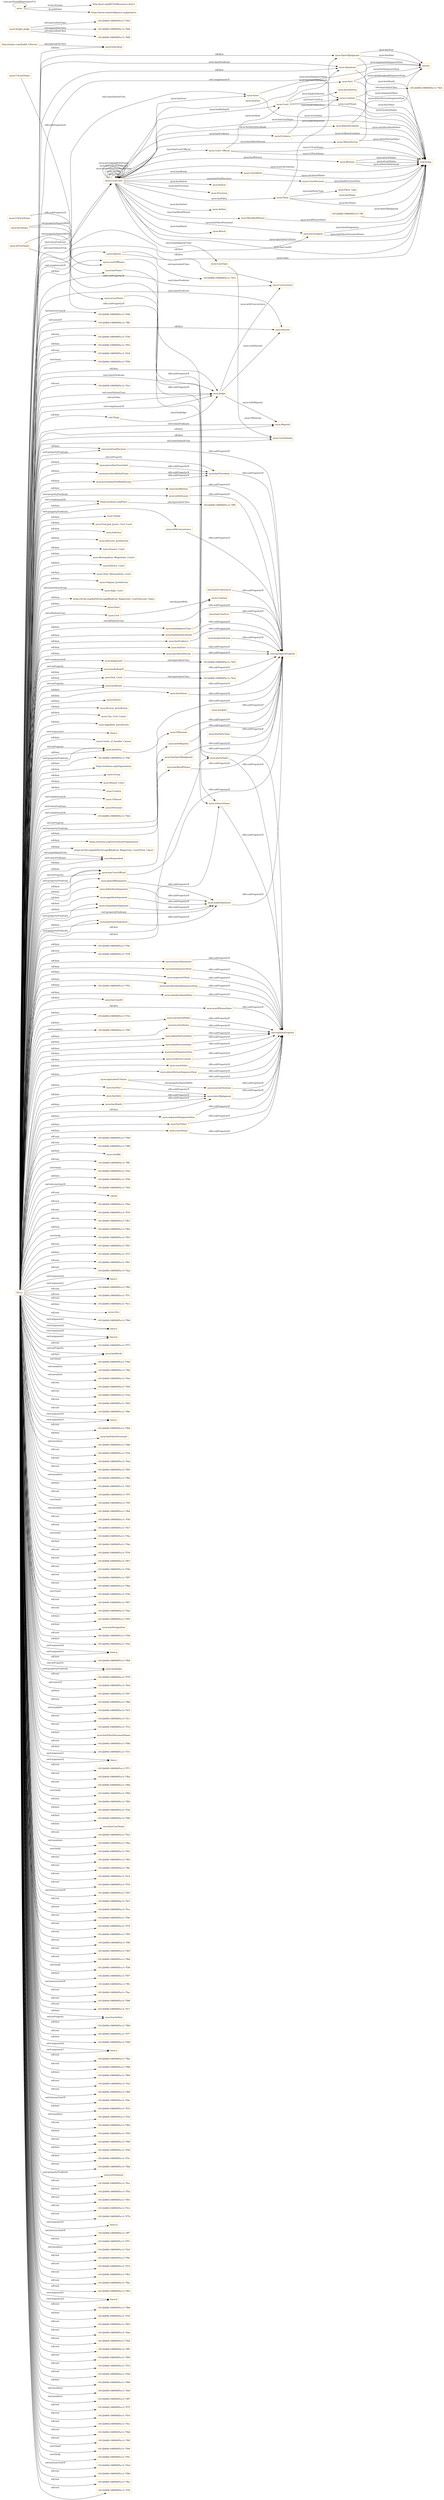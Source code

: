 digraph ar2dtool_diagram { 
rankdir=LR;
size="1501"
node [shape = rectangle, color="orange"]; "nyon:Statue" "-1812b808:1889f485cc3:-7fe3" "nyon:Issue" "nyon:Bench" "nyon:Investigator" "nyon:Party" "nyon:Fact" "nyon:Evidence" "https://schema.org/Place" "-1812b808:1889f485cc3:-7ffc" "nyon:Provision" "nyon:Civil" "nyon:Taluka" "nyon:Principal_Junior_Civil_Court" "nyon:Solicitor" "nyon:Advisory_Jurisdiction" "nyon:DateOfJudgment" "nyon:Single_Judge" "nyon:Session_Court" "nyon:Metropolitan_Magistrate_Courts" "nyon:District_Court" "nyon:Chief_Meterpolitan_Court" "nyon:Original_Jurisdiction" "nyon:RatioDecidendi" "nyon:Court_Official" "nyon:ObiterDictum" "http://xmlns.com/foaf/0.1/Person" "nyon:Court" "nyon:High_Court" "https://w3id.org/def/NyOnLegal#Judicial_Magistrate_Court(Second_Class)" "nyon:State" "nyon:Concurrence" "nyon:Witness" "nyon:CourtCase" "-1812b808:1889f485cc3:-7fcd" "nyon:Location" "nyon:District" "-1812b808:1889f485cc3:-7ff9" "nyon:Review_Jurisdiction" "-1812b808:1889f485cc3:-7fd3" "nyon:City_Civil_Courts" "nyon:Appellant_Jurisdiction" "nyon:Individual" "nyon:Opinion" "nyon:Judge" "nyon:Courts_of_Smaller_Causes" "nyon:Judgement" "nyon:Author" "nyon:Jurisdiction" "-1812b808:1889f485cc3:-7fe4" "-1812b808:1889f485cc3:-7fd4" "-1812b808:1889f485cc3:-7fdf" "https://schema.org/Organization" "nyon:Criminal" "-1812b808:1889f485cc3:-7fd9" "nyon:Group" "nyon:Munsif_Court" "nyon:CaseType" "nyon:CatchWord" "nyon:Dissent" "nyon:Party_Type" "nyon:Country" "nyon:CourtDecision" "nyon:Tribunal" "nyon:Majority" "nyon:Argument" "nyon:Petitioner" "-1812b808:1889f485cc3:-7fd2" "-1812b808:1889f485cc3:-7fe5" "nyon:CaseDomain" "nyon:Sub_Court" "https://schema.org/GovernmentOrganization" "https://w3id.org/def/NyOnLegal#Judicial_Magistrate_Court(First_Class)" "nyon:WordAndPhrase" "nyon:Respondent" ; /*classes style*/
	"nyon:hasCourtOfficial" -> "owl:topObjectProperty" [ label = "rdfs:subPropertyOf" ];
	"nyon:catchwordValue" -> "owl:topDataProperty" [ label = "rdfs:subPropertyOf" ];
	"https://schema.org/Place" -> "-1812b808:1889f485cc3:-7ff9" [ label = "owl:equivalentClass" ];
	"nyon:defendentArgument" -> "nyon:makeArgument" [ label = "rdfs:subPropertyOf" ];
	"nyon:equivalentCitation" -> "nyon:neutralCitations" [ label = "owl:propertyDisjointWith" ];
	"nyon:equivalentCitation" -> "owl:topDataProperty" [ label = "rdfs:subPropertyOf" ];
	"nyon:COFirstName" -> "nyon:courtOffName" [ label = "rdfs:subPropertyOf" ];
	"nyon:locationName" -> "owl:topDataProperty" [ label = "rdfs:subPropertyOf" ];
	"nyon:hasFinalDecision" -> "owl:topObjectProperty" [ label = "rdfs:subPropertyOf" ];
	"nyon:hasJurisdiction" -> "owl:topObjectProperty" [ label = "rdfs:subPropertyOf" ];
	"nyon:obiterDictumValue" -> "owl:topDataProperty" [ label = "rdfs:subPropertyOf" ];
	"nyon:hasPrecedent" -> "owl:topObjectProperty" [ label = "rdfs:subPropertyOf" ];
	"nyon:precedentReliedUpon" -> "nyon:hasPrecedent" [ label = "rdfs:subPropertyOf" ];
	"nyon:" -> "http://purl.org/NET/rdflicense/cc-by4.0" [ label = "terms:license" ];
	"nyon:" -> "https://www.semintelligence.org/projects" [ label = "dc:publisher" ];
	"nyon:" -> "nyon:" [ label = "vann:preferredNamespaceUri" ];
	"nyon:makeArgument" -> "owl:topObjectProperty" [ label = "rdfs:subPropertyOf" ];
	"nyon:finalDecisionValue" -> "owl:topDataProperty" [ label = "rdfs:subPropertyOf" ];
	"nyon:hasWitness" -> "owl:topObjectProperty" [ label = "rdfs:subPropertyOf" ];
	"nyon:appellantArgument" -> "nyon:makeArgument" [ label = "rdfs:subPropertyOf" ];
	"nyon:issueSequenceNum" -> "owl:topDataProperty" [ label = "rdfs:subPropertyOf" ];
	"nyon:partyName" -> "owl:topDataProperty" [ label = "rdfs:subPropertyOf" ];
	"nyon:withDissent" -> "owl:topObjectProperty" [ label = "rdfs:subPropertyOf" ];
	"nyon:withConcurrence" -> "owl:topObjectProperty" [ label = "rdfs:subPropertyOf" ];
	"nyon:evidenceLocation" -> "owl:topDataProperty" [ label = "rdfs:subPropertyOf" ];
	"nyon:hasJudgmentType" -> "owl:topObjectProperty" [ label = "rdfs:subPropertyOf" ];
	"nyon:hasRatioDecidendi" -> "owl:topObjectProperty" [ label = "rdfs:subPropertyOf" ];
	"nyon:hasEvidence" -> "owl:topObjectProperty" [ label = "rdfs:subPropertyOf" ];
	"nyon:hasFact" -> "owl:topObjectProperty" [ label = "rdfs:subPropertyOf" ];
	"nyon:witnessName" -> "owl:topDataProperty" [ label = "rdfs:subPropertyOf" ];
	"nyon:lastName" -> "nyon:partyName" [ label = "rdfs:subPropertyOf" ];
	"nyon:issueValue" -> "owl:topDataProperty" [ label = "rdfs:subPropertyOf" ];
	"nyon:obiterDictumSequenceNum" -> "owl:topDataProperty" [ label = "rdfs:subPropertyOf" ];
	"nyon:worksIn" -> "owl:topObjectProperty" [ label = "rdfs:subPropertyOf" ];
	"nyon:respondentArgument" -> "nyon:makeArgument" [ label = "rdfs:subPropertyOf" ];
	"nyon:Single_Judge" -> "-1812b808:1889f485cc3:-7fd3" [ label = "owl:equivalentClass" ];
	"nyon:Single_Judge" -> "-1812b808:1889f485cc3:-7fd4" [ label = "owl:equivalentClass" ];
	"nyon:Single_Judge" -> "-1812b808:1889f485cc3:-7fd9" [ label = "owl:equivalentClass" ];
	"nyon:hasObiterDictum" -> "owl:topObjectProperty" [ label = "rdfs:subPropertyOf" ];
	"nyon:wLastName" -> "nyon:witnessName" [ label = "rdfs:subPropertyOf" ];
	"nyon:hasRulingOf" -> "owl:topObjectProperty" [ label = "rdfs:subPropertyOf" ];
	"nyon:hasPartyType" -> "owl:topObjectProperty" [ label = "rdfs:subPropertyOf" ];
	"nyon:hasDate" -> "nyon:dateOfJudgment" [ label = "rdfs:subPropertyOf" ];
	"nyon:argumentSequenceNum" -> "owl:topDataProperty" [ label = "rdfs:subPropertyOf" ];
	"nyon:neutralCitations" -> "owl:topDataProperty" [ label = "rdfs:subPropertyOf" ];
	"nyon:hasBench" -> "owl:topObjectProperty" [ label = "rdfs:subPropertyOf" ];
	"nyon:factValue" -> "owl:topDataProperty" [ label = "rdfs:subPropertyOf" ];
	"nyon:courtName" -> "owl:topDataProperty" [ label = "rdfs:subPropertyOf" ];
	"nyon:precendentNotReliedUpon" -> "nyon:hasPrecedent" [ label = "rdfs:subPropertyOf" ];
	"NULL" -> "-1812b808:1889f485cc3:-7f48" [ label = "rdf:rest" ];
	"NULL" -> "-1812b808:1889f485cc3:-7f99" [ label = "rdf:rest" ];
	"NULL" -> "nyon:citedBy" [ label = "rdf:first" ];
	"NULL" -> "nyon:courtOffName" [ label = "rdf:first" ];
	"NULL" -> "nyon:hasMonth" [ label = "rdf:first" ];
	"NULL" -> "-1812b808:1889f485cc3:-7ff0" [ label = "rdf:rest" ];
	"NULL" -> "nyon:Sub_Court" [ label = "rdf:first" ];
	"NULL" -> "-1812b808:1889f485cc3:-7f32" [ label = "swrl:head" ];
	"NULL" -> "-1812b808:1889f485cc3:-7f5b" [ label = "rdf:first" ];
	"NULL" -> "nyon:City_Civil_Courts" [ label = "rdf:first" ];
	"NULL" -> "-1812b808:1889f485cc3:-7fe9" [ label = "owl:intersectionOf" ];
	"NULL" -> "nyon:State" [ label = "rdf:first" ];
	"NULL" -> "nyon:issueValue" [ label = "rdf:first" ];
	"NULL" -> "nyon:witnessStatement" [ label = "rdf:first" ];
	"NULL" -> "rdf:nil" [ label = "rdf:rest" ];
	"NULL" -> "nyon:witnessName" [ label = "rdf:first" ];
	"NULL" -> "-1812b808:1889f485cc3:-7f9a" [ label = "rdf:rest" ];
	"NULL" -> "nyon:Argument" [ label = "swrl:classPredicate" ];
	"NULL" -> "nyon:partyName" [ label = "rdf:first" ];
	"NULL" -> "nyon:Courts_of_Smaller_Causes" [ label = "rdf:first" ];
	"NULL" -> "nyon:Individual" [ label = "rdf:first" ];
	"NULL" -> "-1812b808:1889f485cc3:-7f70" [ label = "rdf:rest" ];
	"NULL" -> "nyon:Judge" [ label = "rdf:first" ];
	"NULL" -> "-1812b808:1889f485cc3:-7fb1" [ label = "rdf:rest" ];
	"NULL" -> "-1812b808:1889f485cc3:-7f62" [ label = "rdf:first" ];
	"NULL" -> "nyon:Majority" [ label = "rdf:first" ];
	"NULL" -> "nyon:hasStatue" [ label = "rdf:first" ];
	"NULL" -> "-1812b808:1889f485cc3:-7f53" [ label = "swrl:body" ];
	"NULL" -> "-1812b808:1889f485cc3:-7fd2" [ label = "owl:complementOf" ];
	"NULL" -> "-1812b808:1889f485cc3:-7f91" [ label = "rdf:rest" ];
	"NULL" -> "-1812b808:1889f485cc3:-7f37" [ label = "rdf:first" ];
	"NULL" -> "nyon:hasPrecedent" [ label = "owl:onProperty" ];
	"NULL" -> "-1812b808:1889f485cc3:-7f61" [ label = "rdf:rest" ];
	"NULL" -> "-1812b808:1889f485cc3:-7fa2" [ label = "rdf:rest" ];
	"NULL" -> "nyon:argumentSequenceNum" [ label = "rdf:first" ];
	"NULL" -> "nyon:Review_Jurisdiction" [ label = "rdf:first" ];
	"NULL" -> "base:r" [ label = "swrl:argument2" ];
	"NULL" -> "nyon:issueSequenceNum" [ label = "rdf:first" ];
	"NULL" -> "-1812b808:1889f485cc3:-7f82" [ label = "rdf:rest" ];
	"NULL" -> "-1812b808:1889f485cc3:-7f7c" [ label = "rdf:rest" ];
	"NULL" -> "-1812b808:1889f485cc3:-7fc3" [ label = "rdf:rest" ];
	"NULL" -> "nyon:CourtCase" [ label = "owl:someValuesFrom" ];
	"NULL" -> "nyon:cites" [ label = "rdf:first" ];
	"NULL" -> "nyon:Session_Court" [ label = "rdf:first" ];
	"NULL" -> "nyon:CaseDomain" [ label = "owl:someValuesFrom" ];
	"NULL" -> "-1812b808:1889f485cc3:-7f9d" [ label = "rdf:rest" ];
	"NULL" -> "base:y" [ label = "swrl:argument1" ];
	"NULL" -> "base:m" [ label = "swrl:argument2" ];
	"NULL" -> "-1812b808:1889f485cc3:-7f73" [ label = "rdf:rest" ];
	"NULL" -> "nyon:CaseDomain" [ label = "rdf:first" ];
	"NULL" -> "nyon:evidenceLocation" [ label = "rdf:first" ];
	"NULL" -> "nyon:Taluka" [ label = "rdf:first" ];
	"NULL" -> "nyon:hasWords" [ label = "owl:onProperty" ];
	"NULL" -> "-1812b808:1889f485cc3:-7f4d" [ label = "swrl:head" ];
	"NULL" -> "nyon:respondentArgument" [ label = "rdf:first" ];
	"NULL" -> "-1812b808:1889f485cc3:-7fbf" [ label = "owl:members" ];
	"NULL" -> "nyon:catchwordValue" [ label = "rdf:first" ];
	"NULL" -> "-1812b808:1889f485cc3:-7fad" [ label = "owl:members" ];
	"NULL" -> "-1812b808:1889f485cc3:-7f94" [ label = "rdf:rest" ];
	"NULL" -> "-1812b808:1889f485cc3:-7f3d" [ label = "rdf:rest" ];
	"NULL" -> "-1812b808:1889f485cc3:-7fd5" [ label = "rdf:rest" ];
	"NULL" -> "-1812b808:1889f485cc3:-7f8e" [ label = "rdf:rest" ];
	"NULL" -> "base:c" [ label = "swrl:argument2" ];
	"NULL" -> "nyon:factSequenceNum" [ label = "rdf:first" ];
	"NULL" -> "nyon:hasCourtOfficial" [ label = "owl:onProperty" ];
	"NULL" -> "-1812b808:1889f485cc3:-7fb8" [ label = "rdf:rest" ];
	"NULL" -> "nyon:hasParty" [ label = "owl:onProperty" ];
	"NULL" -> "nyon:Judge" [ label = "swrl:classPredicate" ];
	"NULL" -> "nyon:hasPolicePersonnel" [ label = "rdf:first" ];
	"NULL" -> "nyon:Munsif_Court" [ label = "rdf:first" ];
	"NULL" -> "-1812b808:1889f485cc3:-7f8b" [ label = "owl:members" ];
	"NULL" -> "-1812b808:1889f485cc3:-7f34" [ label = "rdf:rest" ];
	"NULL" -> "-1812b808:1889f485cc3:-7fab" [ label = "rdf:rest" ];
	"NULL" -> "-1812b808:1889f485cc3:-7f85" [ label = "rdf:rest" ];
	"NULL" -> "nyon:locationName" [ label = "rdf:first" ];
	"NULL" -> "nyon:argumentValue" [ label = "rdf:first" ];
	"NULL" -> "-1812b808:1889f485cc3:-7f6d" [ label = "owl:members" ];
	"NULL" -> "-1812b808:1889f485cc3:-7f45" [ label = "rdf:first" ];
	"NULL" -> "-1812b808:1889f485cc3:-7f7f" [ label = "rdf:rest" ];
	"NULL" -> "-1812b808:1889f485cc3:-7f5f" [ label = "swrl:head" ];
	"NULL" -> "-1812b808:1889f485cc3:-7fb4" [ label = "owl:members" ];
	"NULL" -> "nyon:Petitioner" [ label = "swrl:classPredicate" ];
	"NULL" -> "nyon:appellantArgument" [ label = "rdf:first" ];
	"NULL" -> "-1812b808:1889f485cc3:-7f4f" [ label = "rdf:rest" ];
	"NULL" -> "-1812b808:1889f485cc3:-7fe7" [ label = "rdf:rest" ];
	"NULL" -> "nyon:withDissent" [ label = "swrl:propertyPredicate" ];
	"NULL" -> "-1812b808:1889f485cc3:-7f4a" [ label = "swrl:body" ];
	"NULL" -> "-1812b808:1889f485cc3:-7f4e" [ label = "rdf:first" ];
	"NULL" -> "nyon:hasRulingOf" [ label = "owl:onProperty" ];
	"NULL" -> "-1812b808:1889f485cc3:-7f76" [ label = "rdf:rest" ];
	"NULL" -> "nyon:Civil" [ label = "owl:allValuesFrom" ];
	"NULL" -> "-1812b808:1889f485cc3:-7fb7" [ label = "rdf:rest" ];
	"NULL" -> "nyon:Respondent" [ label = "rdf:first" ];
	"NULL" -> "nyon:Original_Jurisdiction" [ label = "rdf:first" ];
	"NULL" -> "-1812b808:1889f485cc3:-7f46" [ label = "rdf:rest" ];
	"NULL" -> "-1812b808:1889f485cc3:-7f97" [ label = "rdf:rest" ];
	"NULL" -> "-1812b808:1889f485cc3:-7fbd" [ label = "rdf:rest" ];
	"NULL" -> "nyon:Investigator" [ label = "rdf:first" ];
	"NULL" -> "nyon:ratioDecidendiSequenceNum" [ label = "rdf:first" ];
	"NULL" -> "nyon:OfDomian" [ label = "owl:onProperty" ];
	"NULL" -> "-1812b808:1889f485cc3:-7f3b" [ label = "swrl:head" ];
	"NULL" -> "-1812b808:1889f485cc3:-7f67" [ label = "rdf:rest" ];
	"NULL" -> "-1812b808:1889f485cc3:-7fde" [ label = "rdf:rest" ];
	"NULL" -> "nyon:hasEvidence" [ label = "rdf:first" ];
	"NULL" -> "-1812b808:1889f485cc3:-7f55" [ label = "rdf:first" ];
	"NULL" -> "https://schema.org/Organization" [ label = "rdf:first" ];
	"NULL" -> "https://schema.org/GovernmentOrganization" [ label = "rdf:first" ];
	"NULL" -> "nyon:hasWords" [ label = "rdf:first" ];
	"NULL" -> "nyon:hasDesignation" [ label = "rdf:first" ];
	"NULL" -> "nyon:hasFinalDecision" [ label = "rdf:first" ];
	"NULL" -> "-1812b808:1889f485cc3:-7f58" [ label = "rdf:rest" ];
	"NULL" -> "nyon:Issue" [ label = "owl:someValuesFrom" ];
	"NULL" -> "nyon:hasFact" [ label = "rdf:first" ];
	"NULL" -> "-1812b808:1889f485cc3:-7f5e" [ label = "rdf:first" ];
	"NULL" -> "base:p" [ label = "swrl:argument2" ];
	"NULL" -> "-1812b808:1889f485cc3:-7f64" [ label = "rdf:first" ];
	"NULL" -> "base:y" [ label = "swrl:argument2" ];
	"NULL" -> "nyon:hasJudge" [ label = "owl:onProperty" ];
	"NULL" -> "-1812b808:1889f485cc3:-7f79" [ label = "rdf:rest" ];
	"NULL" -> "nyon:withMajority" [ label = "swrl:propertyPredicate" ];
	"NULL" -> "-1812b808:1889f485cc3:-7fe0" [ label = "owl:unionOf" ];
	"NULL" -> "https://w3id.org/def/NyOnLegal#Judicial_Magistrate_Court(First_Class)" [ label = "rdf:first" ];
	"NULL" -> "-1812b808:1889f485cc3:-7f47" [ label = "rdf:first" ];
	"NULL" -> "nyon:finalDecisionValue" [ label = "rdf:first" ];
	"NULL" -> "nyon:Dissent" [ label = "swrl:classPredicate" ];
	"NULL" -> "nyon:Principal_Junior_Civil_Court" [ label = "rdf:first" ];
	"NULL" -> "nyon:withConcurrence" [ label = "swrl:propertyPredicate" ];
	"NULL" -> "nyon:Advisory_Jurisdiction" [ label = "rdf:first" ];
	"NULL" -> "nyon:Judge" [ label = "owl:someValuesFrom" ];
	"NULL" -> "nyon:Group" [ label = "rdf:first" ];
	"NULL" -> "-1812b808:1889f485cc3:-7f80" [ label = "rdf:rest" ];
	"NULL" -> "nyon:hasDateOfJudgment" [ label = "rdf:first" ];
	"NULL" -> "nyon:obiterDictumSequenceNum" [ label = "rdf:first" ];
	"NULL" -> "nyon:High_Court" [ label = "owl:someValuesFrom" ];
	"NULL" -> "-1812b808:1889f485cc3:-7fc5" [ label = "owl:members" ];
	"NULL" -> "-1812b808:1889f485cc3:-7fc1" [ label = "rdf:rest" ];
	"NULL" -> "-1812b808:1889f485cc3:-7f7a" [ label = "rdf:rest" ];
	"NULL" -> "nyon:hasCourtOfficial" [ label = "swrl:propertyPredicate" ];
	"NULL" -> "nyon:hasPolicePersonnelName" [ label = "rdf:first" ];
	"NULL" -> "nyon:hasRulingOf" [ label = "rdf:first" ];
	"NULL" -> "nyon:Appellant_Jurisdiction" [ label = "rdf:first" ];
	"NULL" -> "-1812b808:1889f485cc3:-7f9b" [ label = "rdf:rest" ];
	"NULL" -> "-1812b808:1889f485cc3:-7f31" [ label = "rdf:first" ];
	"NULL" -> "base:j" [ label = "swrl:argument1" ];
	"NULL" -> "-1812b808:1889f485cc3:-7f71" [ label = "rdf:rest" ];
	"NULL" -> "-1812b808:1889f485cc3:-7fb2" [ label = "rdf:rest" ];
	"NULL" -> "-1812b808:1889f485cc3:-7f6b" [ label = "rdf:rest" ];
	"NULL" -> "nyon:courtName" [ label = "rdf:first" ];
	"NULL" -> "-1812b808:1889f485cc3:-7f69" [ label = "swrl:body" ];
	"NULL" -> "nyon:obiterDictumValue" [ label = "rdf:first" ];
	"NULL" -> "-1812b808:1889f485cc3:-7f92" [ label = "rdf:rest" ];
	"NULL" -> "-1812b808:1889f485cc3:-7f3a" [ label = "rdf:first" ];
	"NULL" -> "-1812b808:1889f485cc3:-7f40" [ label = "rdf:first" ];
	"NULL" -> "nyon:precendentNotReliedUpon" [ label = "rdf:first" ];
	"NULL" -> "nyon:hasCaseName" [ label = "rdf:first" ];
	"NULL" -> "-1812b808:1889f485cc3:-7fa3" [ label = "rdf:rest" ];
	"NULL" -> "-1812b808:1889f485cc3:-7fba" [ label = "owl:members" ];
	"NULL" -> "-1812b808:1889f485cc3:-7f41" [ label = "swrl:body" ];
	"NULL" -> "-1812b808:1889f485cc3:-7f83" [ label = "rdf:rest" ];
	"NULL" -> "-1812b808:1889f485cc3:-7ffa" [ label = "rdf:rest" ];
	"NULL" -> "-1812b808:1889f485cc3:-7fc4" [ label = "rdf:rest" ];
	"NULL" -> "-1812b808:1889f485cc3:-7f7d" [ label = "rdf:rest" ];
	"NULL" -> "-1812b808:1889f485cc3:-7fd7" [ label = "owl:intersectionOf" ];
	"NULL" -> "nyon:hasFinalDecision" [ label = "swrl:propertyPredicate" ];
	"NULL" -> "nyon:factValue" [ label = "rdf:first" ];
	"NULL" -> "owl:Thing" [ label = "rdf:first" ];
	"NULL" -> "base:r" [ label = "swrl:argument1" ];
	"NULL" -> "-1812b808:1889f485cc3:-7fa7" [ label = "rdf:rest" ];
	"NULL" -> "-1812b808:1889f485cc3:-7fca" [ label = "rdf:rest" ];
	"NULL" -> "nyon:precedentReliedUpon" [ label = "rdf:first" ];
	"NULL" -> "-1812b808:1889f485cc3:-7f9e" [ label = "rdf:rest" ];
	"NULL" -> "-1812b808:1889f485cc3:-7f74" [ label = "rdf:rest" ];
	"NULL" -> "-1812b808:1889f485cc3:-7f95" [ label = "rdf:rest" ];
	"NULL" -> "-1812b808:1889f485cc3:-7f8f" [ label = "rdf:rest" ];
	"NULL" -> "https://schema.org/Place" [ label = "owl:complementOf" ];
	"NULL" -> "nyon:makeArgument" [ label = "swrl:propertyPredicate" ];
	"NULL" -> "nyon:Judgement" [ label = "owl:complementOf" ];
	"NULL" -> "nyon:hasWitness" [ label = "rdf:first" ];
	"NULL" -> "nyon:hasCourtOfficial" [ label = "rdf:first" ];
	"NULL" -> "-1812b808:1889f485cc3:-7f65" [ label = "rdf:rest" ];
	"NULL" -> "-1812b808:1889f485cc3:-7fb9" [ label = "rdf:rest" ];
	"NULL" -> "-1812b808:1889f485cc3:-7f38" [ label = "swrl:body" ];
	"NULL" -> "https://schema.org/Place" [ label = "rdf:first" ];
	"NULL" -> "-1812b808:1889f485cc3:-7f57" [ label = "rdf:first" ];
	"NULL" -> "nyon:hasParty" [ label = "rdf:first" ];
	"NULL" -> "-1812b808:1889f485cc3:-7ff2" [ label = "owl:intersectionOf" ];
	"NULL" -> "-1812b808:1889f485cc3:-7fac" [ label = "rdf:rest" ];
	"NULL" -> "-1812b808:1889f485cc3:-7f86" [ label = "rdf:rest" ];
	"NULL" -> "-1812b808:1889f485cc3:-7fc7" [ label = "rdf:rest" ];
	"NULL" -> "base:c" [ label = "swrl:argument1" ];
	"NULL" -> "base:j" [ label = "swrl:argument2" ];
	"NULL" -> "nyon:hasAuthor" [ label = "rdf:first" ];
	"NULL" -> "-1812b808:1889f485cc3:-7f66" [ label = "rdf:first" ];
	"NULL" -> "nyon:hasBench" [ label = "owl:onProperty" ];
	"NULL" -> "-1812b808:1889f485cc3:-7f77" [ label = "rdf:rest" ];
	"NULL" -> "-1812b808:1889f485cc3:-7f49" [ label = "rdf:first" ];
	"NULL" -> "nyon:hasBench" [ label = "rdf:first" ];
	"NULL" -> "base:a" [ label = "swrl:argument2" ];
	"NULL" -> "-1812b808:1889f485cc3:-7fbe" [ label = "rdf:rest" ];
	"NULL" -> "-1812b808:1889f485cc3:-7f98" [ label = "rdf:rest" ];
	"NULL" -> "nyon:dateOfJudgment" [ label = "rdf:first" ];
	"NULL" -> "nyon:CourtCase" [ label = "swrl:classPredicate" ];
	"NULL" -> "nyon:Opinion" [ label = "owl:complementOf" ];
	"NULL" -> "nyon:Judge" [ label = "owl:onClass" ];
	"NULL" -> "-1812b808:1889f485cc3:-7f60" [ label = "rdf:first" ];
	"NULL" -> "nyon:Respondent" [ label = "owl:someValuesFrom" ];
	"NULL" -> "-1812b808:1889f485cc3:-7faf" [ label = "rdf:rest" ];
	"NULL" -> "-1812b808:1889f485cc3:-7f89" [ label = "rdf:rest" ];
	"NULL" -> "-1812b808:1889f485cc3:-7fdc" [ label = "owl:intersectionOf" ];
	"NULL" -> "-1812b808:1889f485cc3:-7f33" [ label = "rdf:first" ];
	"NULL" -> "nyon:defendentArgument" [ label = "rdf:first" ];
	"NULL" -> "nyon:hasAuthor" [ label = "owl:onProperty" ];
	"NULL" -> "-1812b808:1889f485cc3:-7fcb" [ label = "owl:members" ];
	"NULL" -> "-1812b808:1889f485cc3:-7fb0" [ label = "rdf:rest" ];
	"NULL" -> "-1812b808:1889f485cc3:-7f59" [ label = "rdf:first" ];
	"NULL" -> "nyon:hasParty" [ label = "swrl:propertyPredicate" ];
	"NULL" -> "-1812b808:1889f485cc3:-7f90" [ label = "rdf:rest" ];
	"NULL" -> "-1812b808:1889f485cc3:-7f50" [ label = "rdf:first" ];
	"NULL" -> "-1812b808:1889f485cc3:-7f3c" [ label = "rdf:first" ];
	"NULL" -> "-1812b808:1889f485cc3:-7f8a" [ label = "rdf:rest" ];
	"NULL" -> "nyon:DateOfJudgment" [ label = "rdf:first" ];
	"NULL" -> "nyon:hasDate" [ label = "rdf:first" ];
	"NULL" -> "nyon:withOpinion" [ label = "swrl:propertyPredicate" ];
	"NULL" -> "-1812b808:1889f485cc3:-7fa1" [ label = "rdf:rest" ];
	"NULL" -> "nyon:Chief_Meterpolitan_Court" [ label = "rdf:first" ];
	"NULL" -> "-1812b808:1889f485cc3:-7f5a" [ label = "rdf:rest" ];
	"NULL" -> "-1812b808:1889f485cc3:-7f81" [ label = "rdf:rest" ];
	"NULL" -> "nyon:Solicitor" [ label = "rdf:first" ];
	"NULL" -> "nyon:Respondent" [ label = "swrl:classPredicate" ];
	"NULL" -> "-1812b808:1889f485cc3:-7fc2" [ label = "rdf:rest" ];
	"NULL" -> "-1812b808:1889f485cc3:-7f7b" [ label = "rdf:rest" ];
	"NULL" -> "nyon:District" [ label = "rdf:first" ];
	"NULL" -> "nyon:ratioDecidendiValue" [ label = "rdf:first" ];
	"NULL" -> "nyon:hasJudgmentType" [ label = "rdf:first" ];
	"NULL" -> "base:cj" [ label = "swrl:argument1" ];
	"NULL" -> "nyon:petitionerArgument" [ label = "swrl:propertyPredicate" ];
	"NULL" -> "-1812b808:1889f485cc3:-7ff7" [ label = "owl:intersectionOf" ];
	"NULL" -> "-1812b808:1889f485cc3:-7f51" [ label = "rdf:rest" ];
	"NULL" -> "nyon:wordPhraseValue" [ label = "rdf:first" ];
	"NULL" -> "nyon:precedentOverruled" [ label = "rdf:first" ];
	"NULL" -> "-1812b808:1889f485cc3:-7fa5" [ label = "owl:members" ];
	"NULL" -> "nyon:petitionerArgument" [ label = "rdf:first" ];
	"NULL" -> "-1812b808:1889f485cc3:-7f9c" [ label = "rdf:rest" ];
	"NULL" -> "nyon:Argument" [ label = "rdf:first" ];
	"NULL" -> "-1812b808:1889f485cc3:-7f72" [ label = "rdf:rest" ];
	"NULL" -> "-1812b808:1889f485cc3:-7fb3" [ label = "rdf:rest" ];
	"NULL" -> "-1812b808:1889f485cc3:-7f6c" [ label = "rdf:rest" ];
	"NULL" -> "https://w3id.org/def/NyOnLegal#Judicial_Magistrate_Court(Second_Class)" [ label = "rdf:first" ];
	"NULL" -> "-1812b808:1889f485cc3:-7f93" [ label = "rdf:rest" ];
	"NULL" -> "base:d" [ label = "swrl:argument1" ];
	"NULL" -> "nyon:Country" [ label = "rdf:first" ];
	"NULL" -> "-1812b808:1889f485cc3:-7f8d" [ label = "rdf:rest" ];
	"NULL" -> "base:d" [ label = "swrl:argument2" ];
	"NULL" -> "nyon:hasRatioDecidendi" [ label = "rdf:first" ];
	"NULL" -> "nyon:hasObiterDictum" [ label = "rdf:first" ];
	"NULL" -> "nyon:hasWordPhrase" [ label = "rdf:first" ];
	"NULL" -> "nyon:Majority" [ label = "swrl:classPredicate" ];
	"NULL" -> "-1812b808:1889f485cc3:-7f35" [ label = "rdf:first" ];
	"NULL" -> "-1812b808:1889f485cc3:-7f63" [ label = "rdf:rest" ];
	"NULL" -> "-1812b808:1889f485cc3:-7fda" [ label = "rdf:rest" ];
	"NULL" -> "nyon:Metropolitan_Magistrate_Courts" [ label = "rdf:first" ];
	"NULL" -> "-1812b808:1889f485cc3:-7fa4" [ label = "rdf:rest" ];
	"NULL" -> "-1812b808:1889f485cc3:-7ff5" [ label = "rdf:rest" ];
	"NULL" -> "nyon:plaintiffArgument" [ label = "rdf:first" ];
	"NULL" -> "-1812b808:1889f485cc3:-7f84" [ label = "rdf:rest" ];
	"NULL" -> "-1812b808:1889f485cc3:-7f7e" [ label = "rdf:rest" ];
	"NULL" -> "nyon:respondentArgument" [ label = "swrl:propertyPredicate" ];
	"NULL" -> "base:a" [ label = "swrl:argument1" ];
	"NULL" -> "-1812b808:1889f485cc3:-7fa8" [ label = "rdf:rest" ];
	"NULL" -> "-1812b808:1889f485cc3:-7fdf" [ label = "rdf:first" ];
	"NULL" -> "-1812b808:1889f485cc3:-7f68" [ label = "rdf:first" ];
	"NULL" -> "-1812b808:1889f485cc3:-7fa9" [ label = "owl:members" ];
	"NULL" -> "-1812b808:1889f485cc3:-7f87" [ label = "owl:members" ];
	"NULL" -> "-1812b808:1889f485cc3:-7f75" [ label = "rdf:rest" ];
	"NULL" -> "-1812b808:1889f485cc3:-7fc9" [ label = "rdf:rest" ];
	"NULL" -> "-1812b808:1889f485cc3:-7fec" [ label = "rdf:rest" ];
	"NULL" -> "-1812b808:1889f485cc3:-7fb6" [ label = "rdf:rest" ];
	"NULL" -> "-1812b808:1889f485cc3:-7f6f" [ label = "rdf:rest" ];
	"NULL" -> "-1812b808:1889f485cc3:-7f44" [ label = "swrl:head" ];
	"NULL" -> "nyon:hasJudge" [ label = "swrl:propertyPredicate" ];
	"NULL" -> "-1812b808:1889f485cc3:-7f5c" [ label = "swrl:body" ];
	"NULL" -> "-1812b808:1889f485cc3:-7fed" [ label = "owl:intersectionOf" ];
	"NULL" -> "base:p" [ label = "swrl:argument1" ];
	"NULL" -> "-1812b808:1889f485cc3:-7f96" [ label = "rdf:rest" ];
	"NULL" -> "-1812b808:1889f485cc3:-7fbc" [ label = "rdf:rest" ];
	"NULL" -> "-1812b808:1889f485cc3:-7f3f" [ label = "rdf:rest" ];
	"NULL" -> "nyon:Concurrence" [ label = "swrl:classPredicate" ];
	"NULL" -> "-1812b808:1889f485cc3:-7fd0" [ label = "owl:intersectionOf" ];
	"NULL" -> "-1812b808:1889f485cc3:-7ffb" [ label = "owl:unionOf" ];
	"NULL" -> "-1812b808:1889f485cc3:-7f36" [ label = "rdf:rest" ];
	"NULL" -> "nyon:Concurrence" [ label = "rdf:first" ];
	"NULL" -> "base:m" [ label = "swrl:argument1" ];
	"NULL" -> "-1812b808:1889f485cc3:-7f43" [ label = "rdf:first" ];
	"NULL" -> "-1812b808:1889f485cc3:-7fc8" [ label = "rdf:rest" ];
	"NULL" -> "-1812b808:1889f485cc3:-7f56" [ label = "swrl:head" ];
	"NULL" -> "nyon:Tribunal" [ label = "owl:complementOf" ];
	"NULL" -> "nyon:hasYear" [ label = "rdf:first" ];
	"NULL" -> "-1812b808:1889f485cc3:-7fce" [ label = "rdf:rest" ];
	"NULL" -> "nyon:Location" [ label = "owl:complementOf" ];
	"NULL" -> "nyon:District_Court" [ label = "rdf:first" ];
	"NULL" -> "base:x" [ label = "swrl:argument1" ];
	"NULL" -> "-1812b808:1889f485cc3:-7f4c" [ label = "rdf:first" ];
	"NULL" -> "-1812b808:1889f485cc3:-7f78" [ label = "rdf:rest" ];
	"NULL" -> "-1812b808:1889f485cc3:-7f52" [ label = "rdf:first" ];
	"NULL" -> "nyon:Dissent" [ label = "rdf:first" ];
	"NULL" -> "nyon:hasCaseID" [ label = "rdf:first" ];
	"NULL" -> "-1812b808:1889f485cc3:-7f3e" [ label = "rdf:first" ];
	"NULL" -> "nyon:Judge" [ label = "owl:complementOf" ];
	"NULL" -> "-1812b808:1889f485cc3:-7f9f" [ label = "owl:members" ];
	"NULL" -> "nyon:Criminal" [ label = "owl:allValuesFrom" ];
	"nyon:Sub_Court" -> "-1812b808:1889f485cc3:-7fcd" [ label = "owl:equivalentClass" ];
	"nyon:Civil" -> "nyon:Criminal" [ label = "owl:disjointWith" ];
	"nyon:plaintiffArgument" -> "nyon:makeArgument" [ label = "rdfs:subPropertyOf" ];
	"nyon:hasYear" -> "nyon:dateOfJudgment" [ label = "rdfs:subPropertyOf" ];
	"nyon:hasEvidenceLoc" -> "owl:topObjectProperty" [ label = "rdfs:subPropertyOf" ];
	"nyon:witnessStatement" -> "owl:topDataProperty" [ label = "rdfs:subPropertyOf" ];
	"nyon:wFirstName" -> "nyon:wLastName" [ label = "owl:propertyDisjointWith" ];
	"nyon:wFirstName" -> "nyon:witnessName" [ label = "rdfs:subPropertyOf" ];
	"nyon:factSequenceNum" -> "owl:topDataProperty" [ label = "rdfs:subPropertyOf" ];
	"nyon:Location" -> "-1812b808:1889f485cc3:-7fe4" [ label = "owl:equivalentClass" ];
	"nyon:precedentOverruled" -> "nyon:hasPrecedent" [ label = "rdfs:subPropertyOf" ];
	"nyon:petitionerArgument" -> "nyon:makeArgument" [ label = "rdfs:subPropertyOf" ];
	"nyon:firstName" -> "nyon:lastName" [ label = "owl:propertyDisjointWith" ];
	"nyon:firstName" -> "nyon:partyName" [ label = "rdfs:subPropertyOf" ];
	"nyon:hasCourtLoc" -> "owl:topObjectProperty" [ label = "rdfs:subPropertyOf" ];
	"nyon:hasDateOfJudgment" -> "owl:topObjectProperty" [ label = "rdfs:subPropertyOf" ];
	"nyon:dateOfJudgment" -> "owl:topDataProperty" [ label = "rdfs:subPropertyOf" ];
	"http://xmlns.com/foaf/0.1/Person" -> "nyon:Individual" [ label = "owl:equivalentClass" ];
	"nyon:wordPhraseValue" -> "owl:topDataProperty" [ label = "rdfs:subPropertyOf" ];
	"nyon:hasMonth" -> "nyon:dateOfJudgment" [ label = "rdfs:subPropertyOf" ];
	"nyon:withMajority" -> "owl:topObjectProperty" [ label = "rdfs:subPropertyOf" ];
	"nyon:argumentValue" -> "owl:topDataProperty" [ label = "rdfs:subPropertyOf" ];
	"nyon:OfDomian" -> "owl:topObjectProperty" [ label = "rdfs:subPropertyOf" ];
	"nyon:Judgement" -> "-1812b808:1889f485cc3:-7fe5" [ label = "owl:equivalentClass" ];
	"nyon:courtOffName" -> "owl:topDataProperty" [ label = "rdfs:subPropertyOf" ];
	"nyon:ratioDecidendiValue" -> "owl:topDataProperty" [ label = "rdfs:subPropertyOf" ];
	"nyon:Opinion" -> "-1812b808:1889f485cc3:-7fe3" [ label = "owl:equivalentClass" ];
	"nyon:ratioDecidendiSequenceNum" -> "owl:topDataProperty" [ label = "rdfs:subPropertyOf" ];
	"nyon:COLastName" -> "nyon:courtOffName" [ label = "rdfs:subPropertyOf" ];
	"nyon:hasWordPhrase" -> "owl:topObjectProperty" [ label = "rdfs:subPropertyOf" ];
	"nyon:hasStatue" -> "owl:topObjectProperty" [ label = "rdfs:subPropertyOf" ];
	"nyon:hasParty" -> "owl:topObjectProperty" [ label = "rdfs:subPropertyOf" ];
	"nyon:Court" -> "xsd:string" [ label = "nyon:courtName" ];
	"nyon:Court" -> "nyon:Jurisdiction" [ label = "nyon:hasJurisdiction" ];
	"nyon:WordAndPhrase" -> "xsd:string" [ label = "nyon:wordPhraseValue" ];
	"nyon:Judge" -> "nyon:Dissent" [ label = "nyon:withDissent" ];
	"nyon:CourtCase" -> "nyon:Bench" [ label = "nyon:hasBench" ];
	"nyon:CourtCase" -> "nyon:Statue" [ label = "nyon:hasStatue" ];
	"nyon:CatchWord" -> "xsd:string" [ label = "nyon:catchwordValue" ];
	"nyon:Location" -> "xsd:string" [ label = "nyon:locationName" ];
	"nyon:CourtCase" -> "xsd:string" [ label = "nyon:equivalentCitation" ];
	"nyon:CourtCase" -> "nyon:CourtCase" [ label = "nyon:cites" ];
	"nyon:CourtCase" -> "nyon:Investigator" [ label = "nyon:hasPolicePersonnel" ];
	"nyon:CourtCase" -> "nyon:Witness" [ label = "nyon:hasWitness" ];
	"nyon:CourtDecision" -> "xsd:string" [ label = "nyon:finalDecisionValue" ];
	"nyon:DateOfJudgment" -> "xsd:int" [ label = "nyon:hasDate" ];
	"nyon:Opinion" -> "xsd:string" [ label = "nyon:value" ];
	"nyon:Party" -> "xsd:string" [ label = "nyon:firstName" ];
	"nyon:Argument" -> "xsd:string" [ label = "nyon:argumentValue" ];
	"nyon:Party" -> "nyon:Argument" [ label = "nyon:makeArgument" ];
	"nyon:CaseType" -> "nyon:CaseDomain" [ label = "nyon:OfDomian" ];
	"nyon:CourtCase" -> "nyon:CourtCase" [ label = "nyon:citedBy" ];
	"nyon:Fact" -> "xsd:string" [ label = "nyon:factValue" ];
	"nyon:CourtCase" -> "nyon:CaseType" [ label = "nyon:hasJudgmentType" ];
	"nyon:Judge" -> "nyon:Majority" [ label = "nyon:withMajority" ];
	"nyon:Evidence" -> "nyon:Location" [ label = "nyon:hasEvidenceLoc" ];
	"nyon:CourtCase" -> "nyon:CatchWord" [ label = "nyon:hasWords" ];
	"nyon:Investigator" -> "xsd:string" [ label = "nyon:hasDesignation" ];
	"nyon:RatioDecidendi" -> "xsd:int" [ label = "nyon:ratioDecidendiSequenceNum" ];
	"nyon:Fact" -> "xsd:int" [ label = "nyon:factSequenceNum" ];
	"nyon:CourtCase" -> "nyon:Issue" [ label = "nyon:hasIssue" ];
	"nyon:CourtCase" -> "xsd:string" [ label = "nyon:hasCaseID" ];
	"nyon:Court_Official" -> "xsd:string" [ label = "nyon:COFirstName" ];
	"nyon:CourtCase" -> "nyon:CourtCase" [ label = "nyon:precendentNotReliedUpon" ];
	"nyon:Issue" -> "xsd:string" [ label = "nyon:issueValue" ];
	"nyon:Court" -> "nyon:DateOfJudgment" [ label = "nyon:hasDateOfJudgment" ];
	"nyon:Court_Official" -> "xsd:string" [ label = "nyon:COLastName" ];
	"nyon:RatioDecidendi" -> "xsd:string" [ label = "nyon:ratioDecidendiValue" ];
	"nyon:Party" -> "xsd:string" [ label = "nyon:lastName" ];
	"nyon:Witness" -> "xsd:string" [ label = "nyon:wFirstName" ];
	"nyon:CourtCase" -> "nyon:Author" [ label = "nyon:hasAuthor" ];
	"nyon:CourtCase" -> "nyon:Court_Official" [ label = "nyon:hasCourtOfficial" ];
	"nyon:Evidence" -> "xsd:string" [ label = "nyon:evidenceLocation" ];
	"nyon:DateOfJudgment" -> "xsd:int" [ label = "nyon:hasYear" ];
	"nyon:CourtCase" -> "nyon:CourtCase" [ label = "nyon:precedentOverruled" ];
	"nyon:CourtCase" -> "nyon:Fact" [ label = "nyon:hasFact" ];
	"nyon:CourtCase" -> "nyon:CourtCase" [ label = "nyon:precedentReliedUpon" ];
	"nyon:ObiterDictum" -> "xsd:int" [ label = "nyon:obiterDictumSequenceNum" ];
	"nyon:Argument" -> "xsd:int" [ label = "nyon:argumentSequenceNum" ];
	"nyon:Judge" -> "nyon:Concurrence" [ label = "nyon:withConcurrence" ];
	"nyon:CourtCase" -> "nyon:Court" [ label = "nyon:hasRulingOf" ];
	"nyon:Court" -> "nyon:Location" [ label = "nyon:hasCourtLoc" ];
	"nyon:Witness" -> "xsd:string" [ label = "nyon:wLastName" ];
	"nyon:CourtCase" -> "xsd:string" [ label = "nyon:hasCaseName" ];
	"nyon:Investigator" -> "xsd:string" [ label = "nyon:hasPolicePersonnelName" ];
	"nyon:CourtCase" -> "nyon:CourtDecision" [ label = "nyon:hasFinalDecision" ];
	"nyon:CourtCase" -> "nyon:ObiterDictum" [ label = "nyon:hasObiterDictum" ];
	"nyon:Court_Official" -> "nyon:Court" [ label = "nyon:worksIn" ];
	"owl:Thing" -> "nyon:Judge" [ label = "nyon:hasJudge" ];
	"nyon:CourtCase" -> "nyon:Provision" [ label = "nyon:hasProvision" ];
	"nyon:CourtCase" -> "nyon:RatioDecidendi" [ label = "nyon:hasRatioDecidendi" ];
	"nyon:Issue" -> "xsd:int" [ label = "nyon:issueSequenceNum" ];
	"nyon:Witness" -> "xsd:string" [ label = "nyon:witnessStatement" ];
	"nyon:CourtCase" -> "nyon:Party" [ label = "nyon:hasParty" ];
	"-1812b808:1889f485cc3:-7ffc" -> "xsd:string" [ label = "nyon:dateOfJudgment" ];
	"nyon:CourtCase" -> "nyon:WordAndPhrase" [ label = "nyon:hasWordPhrase" ];
	"nyon:CourtCase" -> "xsd:string" [ label = "nyon:neutralCitations" ];
	"nyon:Party" -> "nyon:Party_Type" [ label = "nyon:hasPartyType" ];
	"nyon:ObiterDictum" -> "xsd:string" [ label = "nyon:obiterDictumValue" ];
	"nyon:CourtCase" -> "nyon:Evidence" [ label = "nyon:hasEvidence" ];
	"nyon:DateOfJudgment" -> "xsd:string" [ label = "nyon:hasMonth" ];

}

